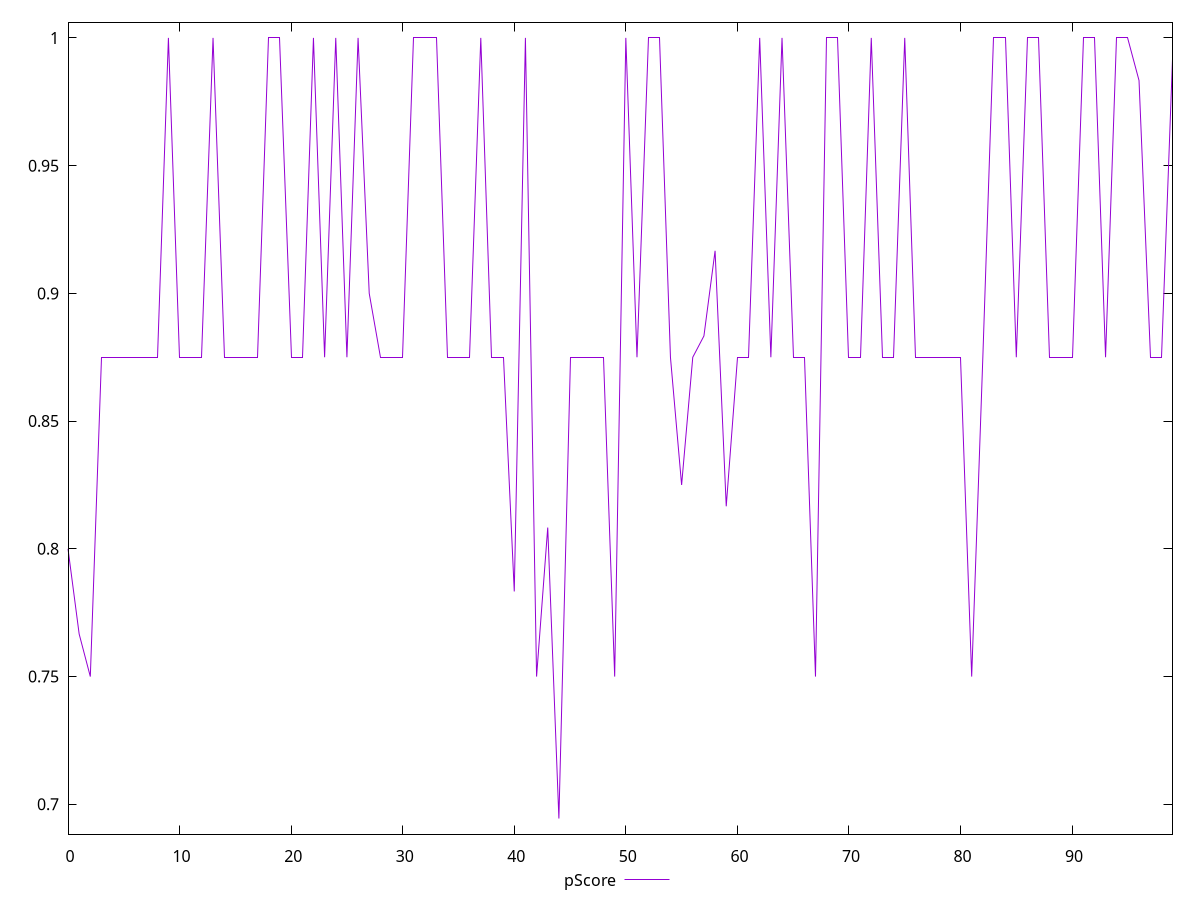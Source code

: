 reset

$pScore <<EOF
0 0.8
1 0.7666666666666666
2 0.75
3 0.875
4 0.875
5 0.875
6 0.875
7 0.875
8 0.875
9 1
10 0.875
11 0.875
12 0.875
13 1
14 0.875
15 0.875
16 0.875
17 0.875
18 1
19 1
20 0.875
21 0.875
22 1
23 0.875
24 1
25 0.875
26 1
27 0.9
28 0.875
29 0.875
30 0.875
31 1
32 1
33 1
34 0.875
35 0.875
36 0.875
37 1
38 0.875
39 0.875
40 0.7833333333333333
41 1
42 0.75
43 0.8083333333333333
44 0.6944444444444444
45 0.875
46 0.875
47 0.875
48 0.875
49 0.75
50 1
51 0.875
52 1
53 1
54 0.875
55 0.825
56 0.875
57 0.8833333333333333
58 0.9166666666666666
59 0.8166666666666667
60 0.875
61 0.875
62 1
63 0.875
64 1
65 0.875
66 0.875
67 0.75
68 1
69 1
70 0.875
71 0.875
72 1
73 0.875
74 0.875
75 1
76 0.875
77 0.875
78 0.875
79 0.875
80 0.875
81 0.75
82 0.875
83 1
84 1
85 0.875
86 1
87 1
88 0.875
89 0.875
90 0.875
91 1
92 1
93 0.875
94 1
95 1
96 0.9833333333333333
97 0.875
98 0.875
99 0.9916666666666667
EOF

set key outside below
set xrange [0:99]
set yrange [0.6883333333333334:1.0061111111111112]
set trange [0.6883333333333334:1.0061111111111112]
set terminal svg size 640, 500 enhanced background rgb 'white'
set output "reprap/uses-optimized-images/samples/pages+cached+noexternal+nomedia+nocss+nojs/pScore/values.svg"

plot $pScore title "pScore" with line

reset
